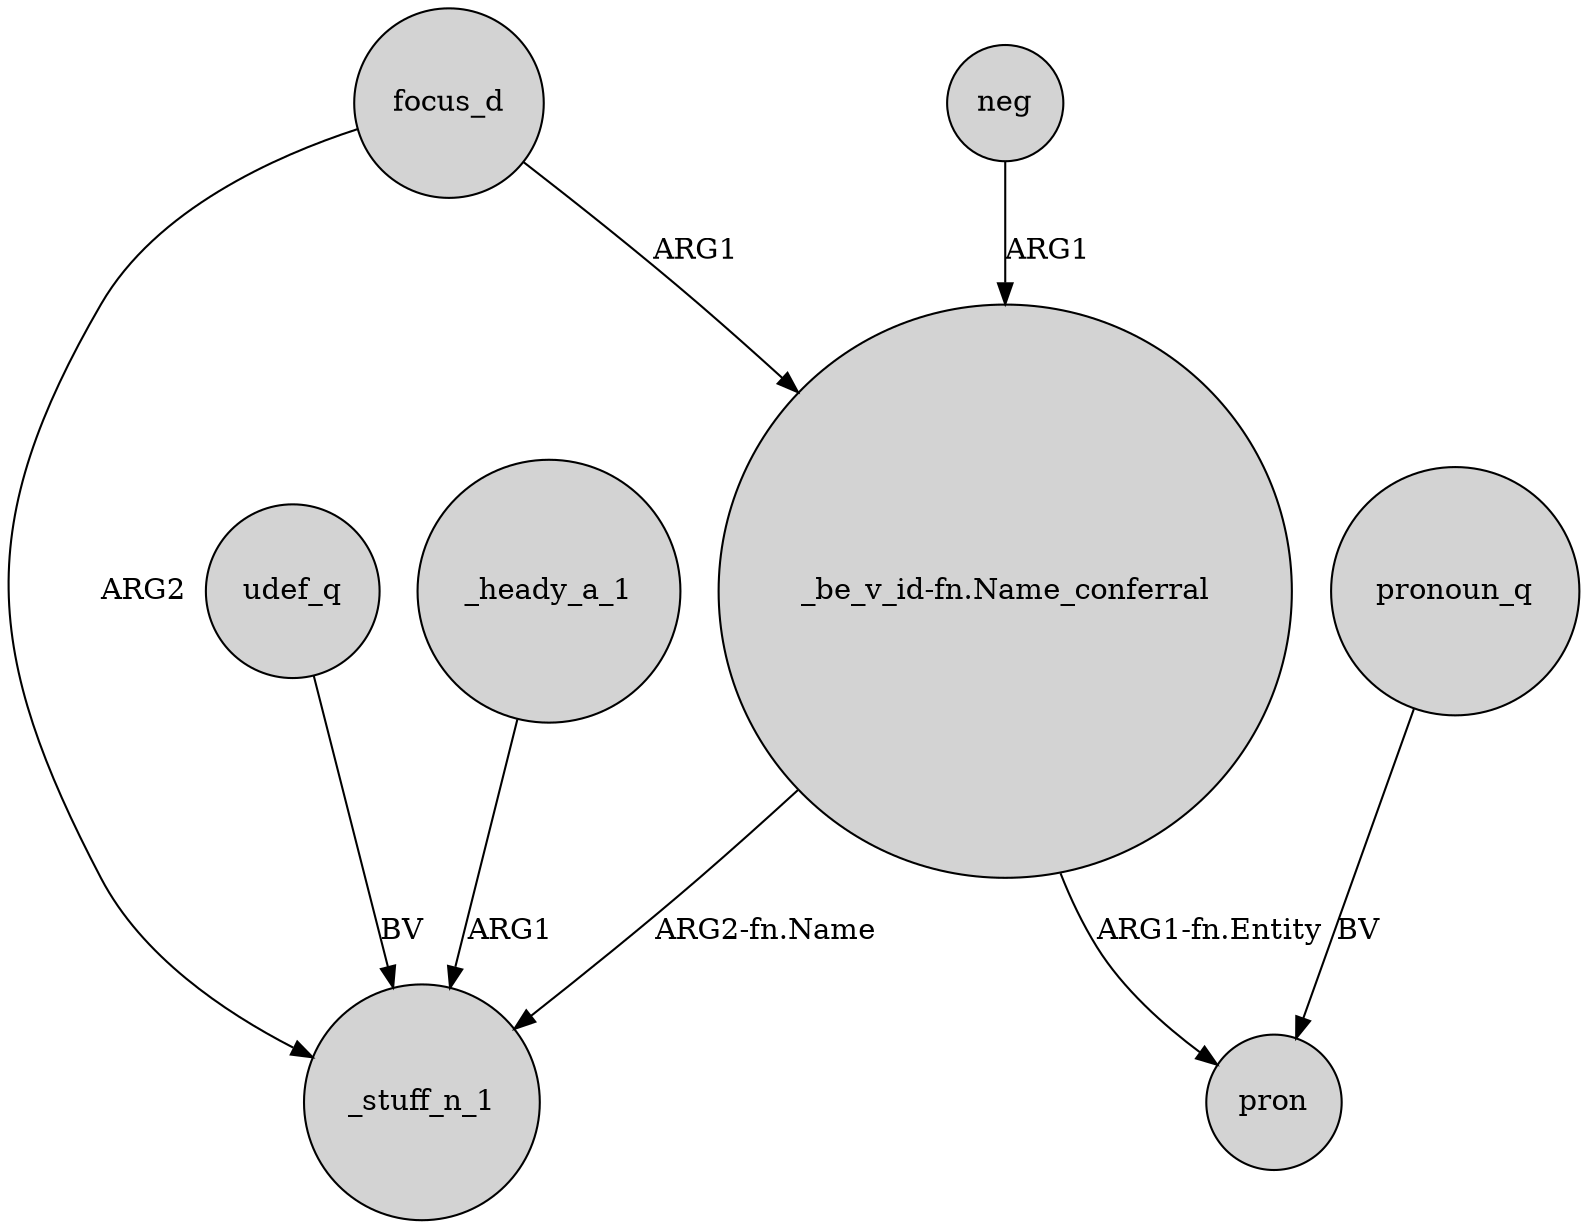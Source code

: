 digraph {
	node [shape=circle style=filled]
	focus_d -> _stuff_n_1 [label=ARG2]
	udef_q -> _stuff_n_1 [label=BV]
	_heady_a_1 -> _stuff_n_1 [label=ARG1]
	neg -> "_be_v_id-fn.Name_conferral" [label=ARG1]
	pronoun_q -> pron [label=BV]
	focus_d -> "_be_v_id-fn.Name_conferral" [label=ARG1]
	"_be_v_id-fn.Name_conferral" -> pron [label="ARG1-fn.Entity"]
	"_be_v_id-fn.Name_conferral" -> _stuff_n_1 [label="ARG2-fn.Name"]
}
